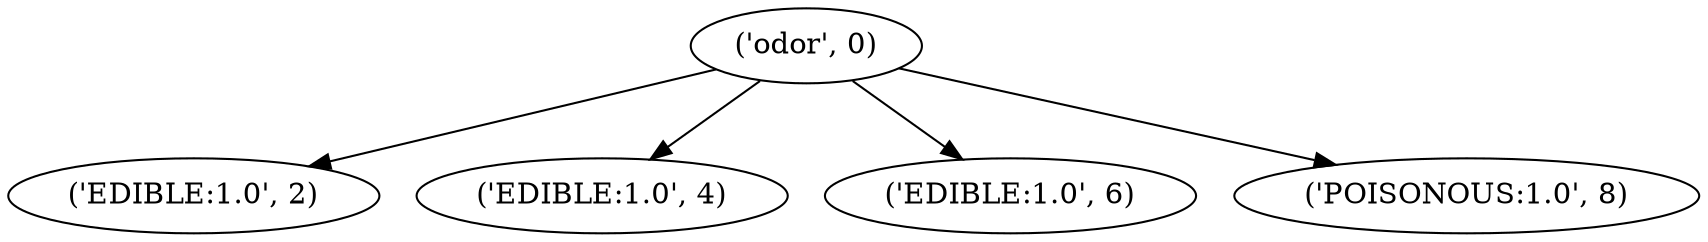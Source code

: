 strict digraph "" {
	"('odor', 0)" -> "('EDIBLE:1.0', 2)"	 [user_data=ALMOND];
	"('odor', 0)" -> "('EDIBLE:1.0', 4)"	 [user_data=ANISE];
	"('odor', 0)" -> "('EDIBLE:1.0', 6)"	 [user_data=NONE];
	"('odor', 0)" -> "('POISONOUS:1.0', 8)"	 [user_data=PUNGENT];
}
